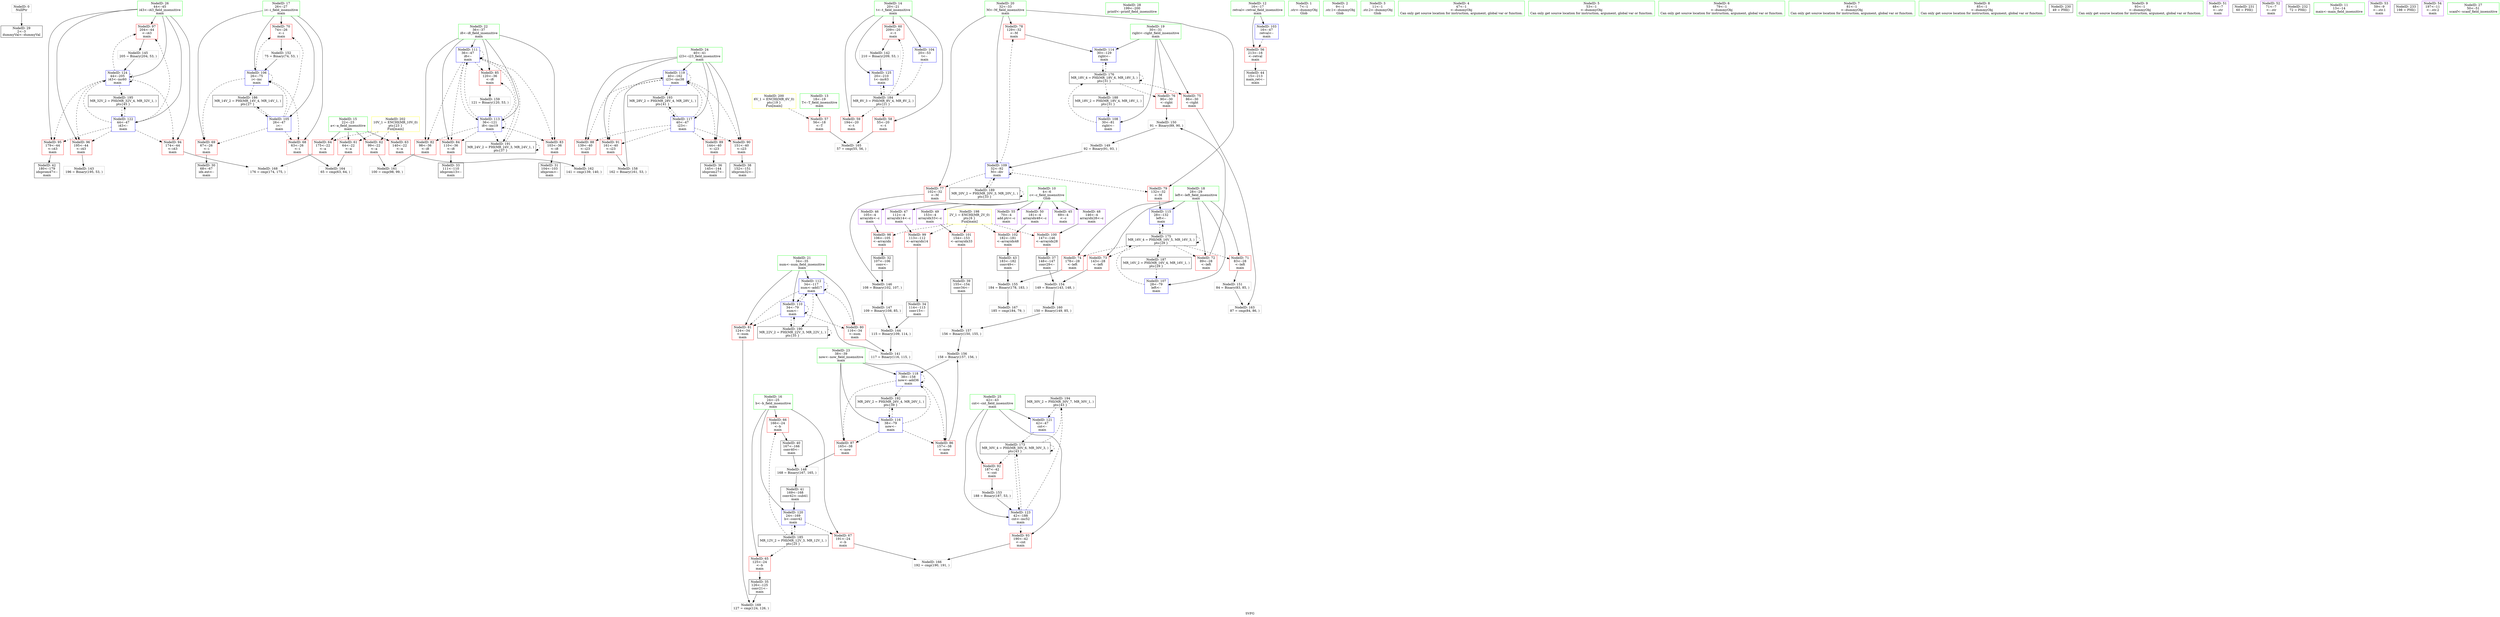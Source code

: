 digraph "SVFG" {
	label="SVFG";

	Node0x564a0f367710 [shape=record,color=grey,label="{NodeID: 0\nNullPtr}"];
	Node0x564a0f367710 -> Node0x564a0f367c80[style=solid];
	Node0x564a0f384980 [shape=record,color=red,label="{NodeID: 97\n204\<--44\n\<--i43\nmain\n}"];
	Node0x564a0f384980 -> Node0x564a0f38b970[style=solid];
	Node0x564a0f3667a0 [shape=record,color=green,label="{NodeID: 14\n20\<--21\nt\<--t_field_insensitive\nmain\n}"];
	Node0x564a0f3667a0 -> Node0x564a0f3860f0[style=solid];
	Node0x564a0f3667a0 -> Node0x564a0f3861c0[style=solid];
	Node0x564a0f3667a0 -> Node0x564a0f386290[style=solid];
	Node0x564a0f3667a0 -> Node0x564a0f384f30[style=solid];
	Node0x564a0f3667a0 -> Node0x564a0f38a780[style=solid];
	Node0x564a0f388de0 [shape=record,color=black,label="{NodeID: 194\nMR_30V_2 = PHI(MR_30V_7, MR_30V_1, )\npts\{43 \}\n}"];
	Node0x564a0f388de0 -> Node0x564a0f38a440[style=dashed];
	Node0x564a0f3854e0 [shape=record,color=blue,label="{NodeID: 111\n36\<--47\ni8\<--\nmain\n}"];
	Node0x564a0f3854e0 -> Node0x564a0f387470[style=dashed];
	Node0x564a0f3854e0 -> Node0x564a0f387540[style=dashed];
	Node0x564a0f3854e0 -> Node0x564a0f387610[style=dashed];
	Node0x564a0f3854e0 -> Node0x564a0f3876e0[style=dashed];
	Node0x564a0f3854e0 -> Node0x564a0f3854e0[style=dashed];
	Node0x564a0f3854e0 -> Node0x564a0f385680[style=dashed];
	Node0x564a0f3854e0 -> Node0x564a0f39a990[style=dashed];
	Node0x564a0f367bb0 [shape=record,color=green,label="{NodeID: 28\n199\<--200\nprintf\<--printf_field_insensitive\n}"];
	Node0x564a0f38a780 [shape=record,color=blue,label="{NodeID: 125\n20\<--210\nt\<--inc63\nmain\n}"];
	Node0x564a0f38a780 -> Node0x564a0f398690[style=dashed];
	Node0x564a0f3843d0 [shape=record,color=black,label="{NodeID: 42\n180\<--179\nidxprom47\<--\nmain\n}"];
	Node0x564a0f385f50 [shape=record,color=red,label="{NodeID: 56\n213\<--16\n\<--retval\nmain\n}"];
	Node0x564a0f385f50 -> Node0x564a0f384570[style=solid];
	Node0x564a0f38c570 [shape=record,color=grey,label="{NodeID: 153\n188 = Binary(187, 53, )\n}"];
	Node0x564a0f38c570 -> Node0x564a0f38a5e0[style=solid];
	Node0x564a0f386ab0 [shape=record,color=red,label="{NodeID: 70\n74\<--26\n\<--i\nmain\n}"];
	Node0x564a0f386ab0 -> Node0x564a0f38c3f0[style=solid];
	Node0x564a0f38da70 [shape=record,color=grey,label="{NodeID: 167\n185 = cmp(184, 79, )\n}"];
	Node0x564a0f387610 [shape=record,color=red,label="{NodeID: 84\n110\<--36\n\<--i8\nmain\n}"];
	Node0x564a0f387610 -> Node0x564a0f383c80[style=solid];
	Node0x564a0f3669c0 [shape=record,color=green,label="{NodeID: 1\n7\<--1\n.str\<--dummyObj\nGlob }"];
	Node0x564a0f384a50 [shape=record,color=red,label="{NodeID: 98\n106\<--105\n\<--arrayidx\nmain\n}"];
	Node0x564a0f384a50 -> Node0x564a0f367ef0[style=solid];
	Node0x564a0f366870 [shape=record,color=green,label="{NodeID: 15\n22\<--23\na\<--a_field_insensitive\nmain\n}"];
	Node0x564a0f366870 -> Node0x564a0f386360[style=solid];
	Node0x564a0f366870 -> Node0x564a0f386430[style=solid];
	Node0x564a0f366870 -> Node0x564a0f386500[style=solid];
	Node0x564a0f366870 -> Node0x564a0f3865d0[style=solid];
	Node0x564a0f388ed0 [shape=record,color=black,label="{NodeID: 195\nMR_32V_2 = PHI(MR_32V_4, MR_32V_1, )\npts\{45 \}\n}"];
	Node0x564a0f388ed0 -> Node0x564a0f38a510[style=dashed];
	Node0x564a0f3855b0 [shape=record,color=blue,label="{NodeID: 112\n34\<--117\nnum\<--add17\nmain\n}"];
	Node0x564a0f3855b0 -> Node0x564a0f3872d0[style=dashed];
	Node0x564a0f3855b0 -> Node0x564a0f3873a0[style=dashed];
	Node0x564a0f3855b0 -> Node0x564a0f385410[style=dashed];
	Node0x564a0f3855b0 -> Node0x564a0f3855b0[style=dashed];
	Node0x564a0f3855b0 -> Node0x564a0f39a490[style=dashed];
	Node0x564a0f367c80 [shape=record,color=black,label="{NodeID: 29\n2\<--3\ndummyVal\<--dummyVal\n}"];
	Node0x564a0f3844a0 [shape=record,color=black,label="{NodeID: 43\n183\<--182\nconv49\<--\nmain\n}"];
	Node0x564a0f3844a0 -> Node0x564a0f38c870[style=solid];
	Node0x564a0f386020 [shape=record,color=red,label="{NodeID: 57\n56\<--18\n\<--T\nmain\n}"];
	Node0x564a0f386020 -> Node0x564a0f38d770[style=solid];
	Node0x564a0f38c6f0 [shape=record,color=grey,label="{NodeID: 154\n149 = Binary(143, 148, )\n}"];
	Node0x564a0f38c6f0 -> Node0x564a0f38cff0[style=solid];
	Node0x564a0f386b80 [shape=record,color=red,label="{NodeID: 71\n83\<--28\n\<--left\nmain\n}"];
	Node0x564a0f386b80 -> Node0x564a0f38c270[style=solid];
	Node0x564a0f38dbf0 [shape=record,color=grey,label="{NodeID: 168\n176 = cmp(174, 175, )\n}"];
	Node0x564a0f3876e0 [shape=record,color=red,label="{NodeID: 85\n120\<--36\n\<--i8\nmain\n}"];
	Node0x564a0f3876e0 -> Node0x564a0f38ce70[style=solid];
	Node0x564a0f366f50 [shape=record,color=green,label="{NodeID: 2\n9\<--1\n.str.1\<--dummyObj\nGlob }"];
	Node0x564a0f384b20 [shape=record,color=red,label="{NodeID: 99\n113\<--112\n\<--arrayidx14\nmain\n}"];
	Node0x564a0f384b20 -> Node0x564a0f383d50[style=solid];
	Node0x564a0f367ff0 [shape=record,color=green,label="{NodeID: 16\n24\<--25\nb\<--b_field_insensitive\nmain\n}"];
	Node0x564a0f367ff0 -> Node0x564a0f3866a0[style=solid];
	Node0x564a0f367ff0 -> Node0x564a0f386770[style=solid];
	Node0x564a0f367ff0 -> Node0x564a0f386840[style=solid];
	Node0x564a0f367ff0 -> Node0x564a0f38a370[style=solid];
	Node0x564a0f385680 [shape=record,color=blue,label="{NodeID: 113\n36\<--121\ni8\<--inc19\nmain\n}"];
	Node0x564a0f385680 -> Node0x564a0f387470[style=dashed];
	Node0x564a0f385680 -> Node0x564a0f387540[style=dashed];
	Node0x564a0f385680 -> Node0x564a0f387610[style=dashed];
	Node0x564a0f385680 -> Node0x564a0f3876e0[style=dashed];
	Node0x564a0f385680 -> Node0x564a0f3854e0[style=dashed];
	Node0x564a0f385680 -> Node0x564a0f385680[style=dashed];
	Node0x564a0f385680 -> Node0x564a0f39a990[style=dashed];
	Node0x564a0f367d50 [shape=record,color=black,label="{NodeID: 30\n68\<--67\nidx.ext\<--\nmain\n}"];
	Node0x564a0f384570 [shape=record,color=black,label="{NodeID: 44\n15\<--213\nmain_ret\<--\nmain\n}"];
	Node0x564a0f38b370 [shape=record,color=grey,label="{NodeID: 141\n117 = Binary(116, 115, )\n}"];
	Node0x564a0f38b370 -> Node0x564a0f3855b0[style=solid];
	Node0x564a0f3860f0 [shape=record,color=red,label="{NodeID: 58\n55\<--20\n\<--t\nmain\n}"];
	Node0x564a0f3860f0 -> Node0x564a0f38d770[style=solid];
	Node0x564a0f38c870 [shape=record,color=grey,label="{NodeID: 155\n184 = Binary(178, 183, )\n}"];
	Node0x564a0f38c870 -> Node0x564a0f38da70[style=solid];
	Node0x564a0f386c50 [shape=record,color=red,label="{NodeID: 72\n89\<--28\n\<--left\nmain\n}"];
	Node0x564a0f386c50 -> Node0x564a0f38c0f0[style=solid];
	Node0x564a0f38dd70 [shape=record,color=grey,label="{NodeID: 169\n127 = cmp(124, 126, )\n}"];
	Node0x564a0f3877b0 [shape=record,color=red,label="{NodeID: 86\n157\<--38\n\<--now\nmain\n}"];
	Node0x564a0f3877b0 -> Node0x564a0f38c9f0[style=solid];
	Node0x564a0f366480 [shape=record,color=green,label="{NodeID: 3\n11\<--1\n.str.2\<--dummyObj\nGlob }"];
	Node0x564a0f384bf0 [shape=record,color=red,label="{NodeID: 100\n147\<--146\n\<--arrayidx28\nmain\n}"];
	Node0x564a0f384bf0 -> Node0x564a0f383fc0[style=solid];
	Node0x564a0f3680c0 [shape=record,color=green,label="{NodeID: 17\n26\<--27\ni\<--i_field_insensitive\nmain\n}"];
	Node0x564a0f3680c0 -> Node0x564a0f386910[style=solid];
	Node0x564a0f3680c0 -> Node0x564a0f3869e0[style=solid];
	Node0x564a0f3680c0 -> Node0x564a0f386ab0[style=solid];
	Node0x564a0f3680c0 -> Node0x564a0f385000[style=solid];
	Node0x564a0f3680c0 -> Node0x564a0f3850d0[style=solid];
	Node0x564a0f385750 [shape=record,color=blue,label="{NodeID: 114\n30\<--129\nright\<--\nmain\n}"];
	Node0x564a0f385750 -> Node0x564a0f395e90[style=dashed];
	Node0x564a0f367e20 [shape=record,color=black,label="{NodeID: 31\n104\<--103\nidxprom\<--\nmain\n}"];
	Node0x564a0f384640 [shape=record,color=purple,label="{NodeID: 45\n69\<--4\n\<--c\nmain\n}"];
	Node0x564a0f38b4f0 [shape=record,color=grey,label="{NodeID: 142\n210 = Binary(209, 53, )\n}"];
	Node0x564a0f38b4f0 -> Node0x564a0f38a780[style=solid];
	Node0x564a0f3861c0 [shape=record,color=red,label="{NodeID: 59\n194\<--20\n\<--t\nmain\n}"];
	Node0x564a0f38c9f0 [shape=record,color=grey,label="{NodeID: 156\n158 = Binary(157, 156, )\n}"];
	Node0x564a0f38c9f0 -> Node0x564a0f38a1d0[style=solid];
	Node0x564a0f386d20 [shape=record,color=red,label="{NodeID: 73\n143\<--28\n\<--left\nmain\n}"];
	Node0x564a0f386d20 -> Node0x564a0f38c6f0[style=solid];
	Node0x564a0f387880 [shape=record,color=red,label="{NodeID: 87\n165\<--38\n\<--now\nmain\n}"];
	Node0x564a0f387880 -> Node0x564a0f38bdf0[style=solid];
	Node0x564a0f366510 [shape=record,color=green,label="{NodeID: 4\n47\<--1\n\<--dummyObj\nCan only get source location for instruction, argument, global var or function.}"];
	Node0x564a0f398690 [shape=record,color=black,label="{NodeID: 184\nMR_8V_3 = PHI(MR_8V_4, MR_8V_2, )\npts\{21 \}\n}"];
	Node0x564a0f398690 -> Node0x564a0f3860f0[style=dashed];
	Node0x564a0f398690 -> Node0x564a0f3861c0[style=dashed];
	Node0x564a0f398690 -> Node0x564a0f386290[style=dashed];
	Node0x564a0f398690 -> Node0x564a0f38a780[style=dashed];
	Node0x564a0f384cc0 [shape=record,color=red,label="{NodeID: 101\n154\<--153\n\<--arrayidx33\nmain\n}"];
	Node0x564a0f384cc0 -> Node0x564a0f384160[style=solid];
	Node0x564a0f368190 [shape=record,color=green,label="{NodeID: 18\n28\<--29\nleft\<--left_field_insensitive\nmain\n}"];
	Node0x564a0f368190 -> Node0x564a0f386b80[style=solid];
	Node0x564a0f368190 -> Node0x564a0f386c50[style=solid];
	Node0x564a0f368190 -> Node0x564a0f386d20[style=solid];
	Node0x564a0f368190 -> Node0x564a0f386df0[style=solid];
	Node0x564a0f368190 -> Node0x564a0f3851a0[style=solid];
	Node0x564a0f368190 -> Node0x564a0f385820[style=solid];
	Node0x564a0f39e0b0 [shape=record,color=yellow,style=double,label="{NodeID: 198\n2V_1 = ENCHI(MR_2V_0)\npts\{6 \}\nFun[main]}"];
	Node0x564a0f39e0b0 -> Node0x564a0f384a50[style=dashed];
	Node0x564a0f39e0b0 -> Node0x564a0f384b20[style=dashed];
	Node0x564a0f39e0b0 -> Node0x564a0f384bf0[style=dashed];
	Node0x564a0f39e0b0 -> Node0x564a0f384cc0[style=dashed];
	Node0x564a0f39e0b0 -> Node0x564a0f384d90[style=dashed];
	Node0x564a0f385820 [shape=record,color=blue,label="{NodeID: 115\n28\<--132\nleft\<--\nmain\n}"];
	Node0x564a0f385820 -> Node0x564a0f395990[style=dashed];
	Node0x564a0f367ef0 [shape=record,color=black,label="{NodeID: 32\n107\<--106\nconv\<--\nmain\n}"];
	Node0x564a0f367ef0 -> Node0x564a0f38baf0[style=solid];
	Node0x564a0f384710 [shape=record,color=purple,label="{NodeID: 46\n105\<--4\narrayidx\<--c\nmain\n}"];
	Node0x564a0f384710 -> Node0x564a0f384a50[style=solid];
	Node0x564a0f38b670 [shape=record,color=grey,label="{NodeID: 143\n196 = Binary(195, 53, )\n}"];
	Node0x564a0f386290 [shape=record,color=red,label="{NodeID: 60\n209\<--20\n\<--t\nmain\n}"];
	Node0x564a0f386290 -> Node0x564a0f38b4f0[style=solid];
	Node0x564a0f38cb70 [shape=record,color=grey,label="{NodeID: 157\n156 = Binary(150, 155, )\n}"];
	Node0x564a0f38cb70 -> Node0x564a0f38c9f0[style=solid];
	Node0x564a0f386df0 [shape=record,color=red,label="{NodeID: 74\n178\<--28\n\<--left\nmain\n}"];
	Node0x564a0f386df0 -> Node0x564a0f38c870[style=solid];
	Node0x564a0f387950 [shape=record,color=red,label="{NodeID: 88\n139\<--40\n\<--i23\nmain\n}"];
	Node0x564a0f387950 -> Node0x564a0f38d2f0[style=solid];
	Node0x564a0f367570 [shape=record,color=green,label="{NodeID: 5\n53\<--1\n\<--dummyObj\nCan only get source location for instruction, argument, global var or function.}"];
	Node0x564a0f398b90 [shape=record,color=black,label="{NodeID: 185\nMR_12V_2 = PHI(MR_12V_3, MR_12V_1, )\npts\{25 \}\n}"];
	Node0x564a0f398b90 -> Node0x564a0f3866a0[style=dashed];
	Node0x564a0f398b90 -> Node0x564a0f386770[style=dashed];
	Node0x564a0f398b90 -> Node0x564a0f38a370[style=dashed];
	Node0x564a0f384d90 [shape=record,color=red,label="{NodeID: 102\n182\<--181\n\<--arrayidx48\nmain\n}"];
	Node0x564a0f384d90 -> Node0x564a0f3844a0[style=solid];
	Node0x564a0f368260 [shape=record,color=green,label="{NodeID: 19\n30\<--31\nright\<--right_field_insensitive\nmain\n}"];
	Node0x564a0f368260 -> Node0x564a0f386ec0[style=solid];
	Node0x564a0f368260 -> Node0x564a0f386f90[style=solid];
	Node0x564a0f368260 -> Node0x564a0f385270[style=solid];
	Node0x564a0f368260 -> Node0x564a0f385750[style=solid];
	Node0x564a0f38a030 [shape=record,color=blue,label="{NodeID: 116\n38\<--79\nnow\<--\nmain\n}"];
	Node0x564a0f38a030 -> Node0x564a0f3877b0[style=dashed];
	Node0x564a0f38a030 -> Node0x564a0f387880[style=dashed];
	Node0x564a0f38a030 -> Node0x564a0f38a1d0[style=dashed];
	Node0x564a0f38a030 -> Node0x564a0f3883e0[style=dashed];
	Node0x564a0f383c80 [shape=record,color=black,label="{NodeID: 33\n111\<--110\nidxprom13\<--\nmain\n}"];
	Node0x564a0f3847e0 [shape=record,color=purple,label="{NodeID: 47\n112\<--4\narrayidx14\<--c\nmain\n}"];
	Node0x564a0f3847e0 -> Node0x564a0f384b20[style=solid];
	Node0x564a0f38b7f0 [shape=record,color=grey,label="{NodeID: 144\n115 = Binary(109, 114, )\n}"];
	Node0x564a0f38b7f0 -> Node0x564a0f38b370[style=solid];
	Node0x564a0f386360 [shape=record,color=red,label="{NodeID: 61\n64\<--22\n\<--a\nmain\n}"];
	Node0x564a0f386360 -> Node0x564a0f38d5f0[style=solid];
	Node0x564a0f38ccf0 [shape=record,color=grey,label="{NodeID: 158\n162 = Binary(161, 53, )\n}"];
	Node0x564a0f38ccf0 -> Node0x564a0f38a2a0[style=solid];
	Node0x564a0f386ec0 [shape=record,color=red,label="{NodeID: 75\n86\<--30\n\<--right\nmain\n}"];
	Node0x564a0f386ec0 -> Node0x564a0f38d470[style=solid];
	Node0x564a0f387a20 [shape=record,color=red,label="{NodeID: 89\n144\<--40\n\<--i23\nmain\n}"];
	Node0x564a0f387a20 -> Node0x564a0f383ef0[style=solid];
	Node0x564a0f367600 [shape=record,color=green,label="{NodeID: 6\n79\<--1\n\<--dummyObj\nCan only get source location for instruction, argument, global var or function.}"];
	Node0x564a0f399090 [shape=record,color=black,label="{NodeID: 186\nMR_14V_2 = PHI(MR_14V_4, MR_14V_1, )\npts\{27 \}\n}"];
	Node0x564a0f399090 -> Node0x564a0f385000[style=dashed];
	Node0x564a0f384e60 [shape=record,color=blue,label="{NodeID: 103\n16\<--47\nretval\<--\nmain\n}"];
	Node0x564a0f384e60 -> Node0x564a0f385f50[style=dashed];
	Node0x564a0f368330 [shape=record,color=green,label="{NodeID: 20\n32\<--33\nM\<--M_field_insensitive\nmain\n}"];
	Node0x564a0f368330 -> Node0x564a0f387060[style=solid];
	Node0x564a0f368330 -> Node0x564a0f387130[style=solid];
	Node0x564a0f368330 -> Node0x564a0f387200[style=solid];
	Node0x564a0f368330 -> Node0x564a0f385340[style=solid];
	Node0x564a0f39ecb0 [shape=record,color=yellow,style=double,label="{NodeID: 200\n6V_1 = ENCHI(MR_6V_0)\npts\{19 \}\nFun[main]}"];
	Node0x564a0f39ecb0 -> Node0x564a0f386020[style=dashed];
	Node0x564a0f38a100 [shape=record,color=blue,label="{NodeID: 117\n40\<--47\ni23\<--\nmain\n}"];
	Node0x564a0f38a100 -> Node0x564a0f387950[style=dashed];
	Node0x564a0f38a100 -> Node0x564a0f387a20[style=dashed];
	Node0x564a0f38a100 -> Node0x564a0f387af0[style=dashed];
	Node0x564a0f38a100 -> Node0x564a0f387bc0[style=dashed];
	Node0x564a0f38a100 -> Node0x564a0f38a2a0[style=dashed];
	Node0x564a0f38a100 -> Node0x564a0f3888e0[style=dashed];
	Node0x564a0f383d50 [shape=record,color=black,label="{NodeID: 34\n114\<--113\nconv15\<--\nmain\n}"];
	Node0x564a0f383d50 -> Node0x564a0f38b7f0[style=solid];
	Node0x564a0f3858d0 [shape=record,color=purple,label="{NodeID: 48\n146\<--4\narrayidx28\<--c\nmain\n}"];
	Node0x564a0f3858d0 -> Node0x564a0f384bf0[style=solid];
	Node0x564a0f38b970 [shape=record,color=grey,label="{NodeID: 145\n205 = Binary(204, 53, )\n}"];
	Node0x564a0f38b970 -> Node0x564a0f38a6b0[style=solid];
	Node0x564a0f386430 [shape=record,color=red,label="{NodeID: 62\n99\<--22\n\<--a\nmain\n}"];
	Node0x564a0f386430 -> Node0x564a0f38d170[style=solid];
	Node0x564a0f38ce70 [shape=record,color=grey,label="{NodeID: 159\n121 = Binary(120, 53, )\n}"];
	Node0x564a0f38ce70 -> Node0x564a0f385680[style=solid];
	Node0x564a0f386f90 [shape=record,color=red,label="{NodeID: 76\n90\<--30\n\<--right\nmain\n}"];
	Node0x564a0f386f90 -> Node0x564a0f38c0f0[style=solid];
	Node0x564a0f394f90 [shape=record,color=black,label="{NodeID: 173\nMR_30V_4 = PHI(MR_30V_6, MR_30V_3, )\npts\{43 \}\n}"];
	Node0x564a0f394f90 -> Node0x564a0f387c90[style=dashed];
	Node0x564a0f394f90 -> Node0x564a0f38a5e0[style=dashed];
	Node0x564a0f394f90 -> Node0x564a0f394f90[style=dashed];
	Node0x564a0f394f90 -> Node0x564a0f388de0[style=dashed];
	Node0x564a0f387af0 [shape=record,color=red,label="{NodeID: 90\n151\<--40\n\<--i23\nmain\n}"];
	Node0x564a0f387af0 -> Node0x564a0f384090[style=solid];
	Node0x564a0f383360 [shape=record,color=green,label="{NodeID: 7\n81\<--1\n\<--dummyObj\nCan only get source location for instruction, argument, global var or function.}"];
	Node0x564a0f399590 [shape=record,color=black,label="{NodeID: 187\nMR_16V_2 = PHI(MR_16V_4, MR_16V_1, )\npts\{29 \}\n}"];
	Node0x564a0f399590 -> Node0x564a0f3851a0[style=dashed];
	Node0x564a0f384f30 [shape=record,color=blue,label="{NodeID: 104\n20\<--53\nt\<--\nmain\n}"];
	Node0x564a0f384f30 -> Node0x564a0f398690[style=dashed];
	Node0x564a0f368400 [shape=record,color=green,label="{NodeID: 21\n34\<--35\nnum\<--num_field_insensitive\nmain\n}"];
	Node0x564a0f368400 -> Node0x564a0f3872d0[style=solid];
	Node0x564a0f368400 -> Node0x564a0f3873a0[style=solid];
	Node0x564a0f368400 -> Node0x564a0f385410[style=solid];
	Node0x564a0f368400 -> Node0x564a0f3855b0[style=solid];
	Node0x564a0f38a1d0 [shape=record,color=blue,label="{NodeID: 118\n38\<--158\nnow\<--add36\nmain\n}"];
	Node0x564a0f38a1d0 -> Node0x564a0f3877b0[style=dashed];
	Node0x564a0f38a1d0 -> Node0x564a0f387880[style=dashed];
	Node0x564a0f38a1d0 -> Node0x564a0f38a1d0[style=dashed];
	Node0x564a0f38a1d0 -> Node0x564a0f3883e0[style=dashed];
	Node0x564a0f383e20 [shape=record,color=black,label="{NodeID: 35\n126\<--125\nconv21\<--\nmain\n}"];
	Node0x564a0f383e20 -> Node0x564a0f38dd70[style=solid];
	Node0x564a0f3859a0 [shape=record,color=purple,label="{NodeID: 49\n153\<--4\narrayidx33\<--c\nmain\n}"];
	Node0x564a0f3859a0 -> Node0x564a0f384cc0[style=solid];
	Node0x564a0f38baf0 [shape=record,color=grey,label="{NodeID: 146\n108 = Binary(102, 107, )\n}"];
	Node0x564a0f38baf0 -> Node0x564a0f38bc70[style=solid];
	Node0x564a0f386500 [shape=record,color=red,label="{NodeID: 63\n140\<--22\n\<--a\nmain\n}"];
	Node0x564a0f386500 -> Node0x564a0f38d2f0[style=solid];
	Node0x564a0f38cff0 [shape=record,color=grey,label="{NodeID: 160\n150 = Binary(149, 85, )\n}"];
	Node0x564a0f38cff0 -> Node0x564a0f38cb70[style=solid];
	Node0x564a0f387060 [shape=record,color=red,label="{NodeID: 77\n102\<--32\n\<--M\nmain\n}"];
	Node0x564a0f387060 -> Node0x564a0f38baf0[style=solid];
	Node0x564a0f387bc0 [shape=record,color=red,label="{NodeID: 91\n161\<--40\n\<--i23\nmain\n}"];
	Node0x564a0f387bc0 -> Node0x564a0f38ccf0[style=solid];
	Node0x564a0f3833f0 [shape=record,color=green,label="{NodeID: 8\n85\<--1\n\<--dummyObj\nCan only get source location for instruction, argument, global var or function.}"];
	Node0x564a0f399a90 [shape=record,color=black,label="{NodeID: 188\nMR_18V_2 = PHI(MR_18V_4, MR_18V_1, )\npts\{31 \}\n}"];
	Node0x564a0f399a90 -> Node0x564a0f385270[style=dashed];
	Node0x564a0f385000 [shape=record,color=blue,label="{NodeID: 105\n26\<--47\ni\<--\nmain\n}"];
	Node0x564a0f385000 -> Node0x564a0f386910[style=dashed];
	Node0x564a0f385000 -> Node0x564a0f3869e0[style=dashed];
	Node0x564a0f385000 -> Node0x564a0f386ab0[style=dashed];
	Node0x564a0f385000 -> Node0x564a0f3850d0[style=dashed];
	Node0x564a0f385000 -> Node0x564a0f399090[style=dashed];
	Node0x564a0f3684d0 [shape=record,color=green,label="{NodeID: 22\n36\<--37\ni8\<--i8_field_insensitive\nmain\n}"];
	Node0x564a0f3684d0 -> Node0x564a0f387470[style=solid];
	Node0x564a0f3684d0 -> Node0x564a0f387540[style=solid];
	Node0x564a0f3684d0 -> Node0x564a0f387610[style=solid];
	Node0x564a0f3684d0 -> Node0x564a0f3876e0[style=solid];
	Node0x564a0f3684d0 -> Node0x564a0f3854e0[style=solid];
	Node0x564a0f3684d0 -> Node0x564a0f385680[style=solid];
	Node0x564a0f39ee70 [shape=record,color=yellow,style=double,label="{NodeID: 202\n10V_1 = ENCHI(MR_10V_0)\npts\{23 \}\nFun[main]}"];
	Node0x564a0f39ee70 -> Node0x564a0f386360[style=dashed];
	Node0x564a0f39ee70 -> Node0x564a0f386430[style=dashed];
	Node0x564a0f39ee70 -> Node0x564a0f386500[style=dashed];
	Node0x564a0f39ee70 -> Node0x564a0f3865d0[style=dashed];
	Node0x564a0f38a2a0 [shape=record,color=blue,label="{NodeID: 119\n40\<--162\ni23\<--inc38\nmain\n}"];
	Node0x564a0f38a2a0 -> Node0x564a0f387950[style=dashed];
	Node0x564a0f38a2a0 -> Node0x564a0f387a20[style=dashed];
	Node0x564a0f38a2a0 -> Node0x564a0f387af0[style=dashed];
	Node0x564a0f38a2a0 -> Node0x564a0f387bc0[style=dashed];
	Node0x564a0f38a2a0 -> Node0x564a0f38a2a0[style=dashed];
	Node0x564a0f38a2a0 -> Node0x564a0f3888e0[style=dashed];
	Node0x564a0f383ef0 [shape=record,color=black,label="{NodeID: 36\n145\<--144\nidxprom27\<--\nmain\n}"];
	Node0x564a0f385a70 [shape=record,color=purple,label="{NodeID: 50\n181\<--4\narrayidx48\<--c\nmain\n}"];
	Node0x564a0f385a70 -> Node0x564a0f384d90[style=solid];
	Node0x564a0f193860 [shape=record,color=black,label="{NodeID: 230\n49 = PHI()\n}"];
	Node0x564a0f38bc70 [shape=record,color=grey,label="{NodeID: 147\n109 = Binary(108, 85, )\n}"];
	Node0x564a0f38bc70 -> Node0x564a0f38b7f0[style=solid];
	Node0x564a0f3865d0 [shape=record,color=red,label="{NodeID: 64\n175\<--22\n\<--a\nmain\n}"];
	Node0x564a0f3865d0 -> Node0x564a0f38dbf0[style=solid];
	Node0x564a0f38d170 [shape=record,color=grey,label="{NodeID: 161\n100 = cmp(98, 99, )\n}"];
	Node0x564a0f387130 [shape=record,color=red,label="{NodeID: 78\n129\<--32\n\<--M\nmain\n}"];
	Node0x564a0f387130 -> Node0x564a0f385750[style=solid];
	Node0x564a0f395990 [shape=record,color=black,label="{NodeID: 175\nMR_16V_4 = PHI(MR_16V_5, MR_16V_3, )\npts\{29 \}\n}"];
	Node0x564a0f395990 -> Node0x564a0f386b80[style=dashed];
	Node0x564a0f395990 -> Node0x564a0f386c50[style=dashed];
	Node0x564a0f395990 -> Node0x564a0f386d20[style=dashed];
	Node0x564a0f395990 -> Node0x564a0f386df0[style=dashed];
	Node0x564a0f395990 -> Node0x564a0f385820[style=dashed];
	Node0x564a0f395990 -> Node0x564a0f395990[style=dashed];
	Node0x564a0f395990 -> Node0x564a0f399590[style=dashed];
	Node0x564a0f387c90 [shape=record,color=red,label="{NodeID: 92\n187\<--42\n\<--cnt\nmain\n}"];
	Node0x564a0f387c90 -> Node0x564a0f38c570[style=solid];
	Node0x564a0f3836a0 [shape=record,color=green,label="{NodeID: 9\n93\<--1\n\<--dummyObj\nCan only get source location for instruction, argument, global var or function.}"];
	Node0x564a0f399f90 [shape=record,color=black,label="{NodeID: 189\nMR_20V_2 = PHI(MR_20V_3, MR_20V_1, )\npts\{33 \}\n}"];
	Node0x564a0f399f90 -> Node0x564a0f385340[style=dashed];
	Node0x564a0f399f90 -> Node0x564a0f399f90[style=dashed];
	Node0x564a0f3850d0 [shape=record,color=blue,label="{NodeID: 106\n26\<--75\ni\<--inc\nmain\n}"];
	Node0x564a0f3850d0 -> Node0x564a0f386910[style=dashed];
	Node0x564a0f3850d0 -> Node0x564a0f3869e0[style=dashed];
	Node0x564a0f3850d0 -> Node0x564a0f386ab0[style=dashed];
	Node0x564a0f3850d0 -> Node0x564a0f3850d0[style=dashed];
	Node0x564a0f3850d0 -> Node0x564a0f399090[style=dashed];
	Node0x564a0f3685a0 [shape=record,color=green,label="{NodeID: 23\n38\<--39\nnow\<--now_field_insensitive\nmain\n}"];
	Node0x564a0f3685a0 -> Node0x564a0f3877b0[style=solid];
	Node0x564a0f3685a0 -> Node0x564a0f387880[style=solid];
	Node0x564a0f3685a0 -> Node0x564a0f38a030[style=solid];
	Node0x564a0f3685a0 -> Node0x564a0f38a1d0[style=solid];
	Node0x564a0f38a370 [shape=record,color=blue,label="{NodeID: 120\n24\<--169\nb\<--conv42\nmain\n}"];
	Node0x564a0f38a370 -> Node0x564a0f386840[style=dashed];
	Node0x564a0f38a370 -> Node0x564a0f398b90[style=dashed];
	Node0x564a0f383fc0 [shape=record,color=black,label="{NodeID: 37\n148\<--147\nconv29\<--\nmain\n}"];
	Node0x564a0f383fc0 -> Node0x564a0f38c6f0[style=solid];
	Node0x564a0f385b40 [shape=record,color=purple,label="{NodeID: 51\n48\<--7\n\<--.str\nmain\n}"];
	Node0x564a0f3ab260 [shape=record,color=black,label="{NodeID: 231\n60 = PHI()\n}"];
	Node0x564a0f38bdf0 [shape=record,color=grey,label="{NodeID: 148\n168 = Binary(167, 165, )\n}"];
	Node0x564a0f38bdf0 -> Node0x564a0f384300[style=solid];
	Node0x564a0f3866a0 [shape=record,color=red,label="{NodeID: 65\n125\<--24\n\<--b\nmain\n}"];
	Node0x564a0f3866a0 -> Node0x564a0f383e20[style=solid];
	Node0x564a0f38d2f0 [shape=record,color=grey,label="{NodeID: 162\n141 = cmp(139, 140, )\n}"];
	Node0x564a0f387200 [shape=record,color=red,label="{NodeID: 79\n132\<--32\n\<--M\nmain\n}"];
	Node0x564a0f387200 -> Node0x564a0f385820[style=solid];
	Node0x564a0f395e90 [shape=record,color=black,label="{NodeID: 176\nMR_18V_4 = PHI(MR_18V_6, MR_18V_3, )\npts\{31 \}\n}"];
	Node0x564a0f395e90 -> Node0x564a0f386ec0[style=dashed];
	Node0x564a0f395e90 -> Node0x564a0f386f90[style=dashed];
	Node0x564a0f395e90 -> Node0x564a0f385750[style=dashed];
	Node0x564a0f395e90 -> Node0x564a0f395e90[style=dashed];
	Node0x564a0f395e90 -> Node0x564a0f399a90[style=dashed];
	Node0x564a0f387d60 [shape=record,color=red,label="{NodeID: 93\n190\<--42\n\<--cnt\nmain\n}"];
	Node0x564a0f387d60 -> Node0x564a0f38d8f0[style=solid];
	Node0x564a0f383770 [shape=record,color=green,label="{NodeID: 10\n4\<--6\nc\<--c_field_insensitive\nGlob }"];
	Node0x564a0f383770 -> Node0x564a0f384640[style=solid];
	Node0x564a0f383770 -> Node0x564a0f384710[style=solid];
	Node0x564a0f383770 -> Node0x564a0f3847e0[style=solid];
	Node0x564a0f383770 -> Node0x564a0f3858d0[style=solid];
	Node0x564a0f383770 -> Node0x564a0f3859a0[style=solid];
	Node0x564a0f383770 -> Node0x564a0f385a70[style=solid];
	Node0x564a0f383770 -> Node0x564a0f385e80[style=solid];
	Node0x564a0f39a490 [shape=record,color=black,label="{NodeID: 190\nMR_22V_2 = PHI(MR_22V_3, MR_22V_1, )\npts\{35 \}\n}"];
	Node0x564a0f39a490 -> Node0x564a0f385410[style=dashed];
	Node0x564a0f39a490 -> Node0x564a0f39a490[style=dashed];
	Node0x564a0f3851a0 [shape=record,color=blue,label="{NodeID: 107\n28\<--79\nleft\<--\nmain\n}"];
	Node0x564a0f3851a0 -> Node0x564a0f395990[style=dashed];
	Node0x564a0f3678b0 [shape=record,color=green,label="{NodeID: 24\n40\<--41\ni23\<--i23_field_insensitive\nmain\n}"];
	Node0x564a0f3678b0 -> Node0x564a0f387950[style=solid];
	Node0x564a0f3678b0 -> Node0x564a0f387a20[style=solid];
	Node0x564a0f3678b0 -> Node0x564a0f387af0[style=solid];
	Node0x564a0f3678b0 -> Node0x564a0f387bc0[style=solid];
	Node0x564a0f3678b0 -> Node0x564a0f38a100[style=solid];
	Node0x564a0f3678b0 -> Node0x564a0f38a2a0[style=solid];
	Node0x564a0f38a440 [shape=record,color=blue,label="{NodeID: 121\n42\<--47\ncnt\<--\nmain\n}"];
	Node0x564a0f38a440 -> Node0x564a0f394f90[style=dashed];
	Node0x564a0f384090 [shape=record,color=black,label="{NodeID: 38\n152\<--151\nidxprom32\<--\nmain\n}"];
	Node0x564a0f385c10 [shape=record,color=purple,label="{NodeID: 52\n71\<--7\n\<--.str\nmain\n}"];
	Node0x564a0f3ab360 [shape=record,color=black,label="{NodeID: 232\n72 = PHI()\n}"];
	Node0x564a0f38bf70 [shape=record,color=grey,label="{NodeID: 149\n92 = Binary(91, 93, )\n}"];
	Node0x564a0f38bf70 -> Node0x564a0f385340[style=solid];
	Node0x564a0f386770 [shape=record,color=red,label="{NodeID: 66\n166\<--24\n\<--b\nmain\n}"];
	Node0x564a0f386770 -> Node0x564a0f384230[style=solid];
	Node0x564a0f38d470 [shape=record,color=grey,label="{NodeID: 163\n87 = cmp(84, 86, )\n}"];
	Node0x564a0f3872d0 [shape=record,color=red,label="{NodeID: 80\n116\<--34\n\<--num\nmain\n}"];
	Node0x564a0f3872d0 -> Node0x564a0f38b370[style=solid];
	Node0x564a0f387e30 [shape=record,color=red,label="{NodeID: 94\n174\<--44\n\<--i43\nmain\n}"];
	Node0x564a0f387e30 -> Node0x564a0f38dbf0[style=solid];
	Node0x564a0f383840 [shape=record,color=green,label="{NodeID: 11\n13\<--14\nmain\<--main_field_insensitive\n}"];
	Node0x564a0f39a990 [shape=record,color=black,label="{NodeID: 191\nMR_24V_2 = PHI(MR_24V_3, MR_24V_1, )\npts\{37 \}\n}"];
	Node0x564a0f39a990 -> Node0x564a0f3854e0[style=dashed];
	Node0x564a0f39a990 -> Node0x564a0f39a990[style=dashed];
	Node0x564a0f385270 [shape=record,color=blue,label="{NodeID: 108\n30\<--81\nright\<--\nmain\n}"];
	Node0x564a0f385270 -> Node0x564a0f395e90[style=dashed];
	Node0x564a0f367940 [shape=record,color=green,label="{NodeID: 25\n42\<--43\ncnt\<--cnt_field_insensitive\nmain\n}"];
	Node0x564a0f367940 -> Node0x564a0f387c90[style=solid];
	Node0x564a0f367940 -> Node0x564a0f387d60[style=solid];
	Node0x564a0f367940 -> Node0x564a0f38a440[style=solid];
	Node0x564a0f367940 -> Node0x564a0f38a5e0[style=solid];
	Node0x564a0f38a510 [shape=record,color=blue,label="{NodeID: 122\n44\<--47\ni43\<--\nmain\n}"];
	Node0x564a0f38a510 -> Node0x564a0f387e30[style=dashed];
	Node0x564a0f38a510 -> Node0x564a0f387f00[style=dashed];
	Node0x564a0f38a510 -> Node0x564a0f3848b0[style=dashed];
	Node0x564a0f38a510 -> Node0x564a0f384980[style=dashed];
	Node0x564a0f38a510 -> Node0x564a0f38a6b0[style=dashed];
	Node0x564a0f38a510 -> Node0x564a0f388ed0[style=dashed];
	Node0x564a0f384160 [shape=record,color=black,label="{NodeID: 39\n155\<--154\nconv34\<--\nmain\n}"];
	Node0x564a0f384160 -> Node0x564a0f38cb70[style=solid];
	Node0x564a0f385ce0 [shape=record,color=purple,label="{NodeID: 53\n59\<--9\n\<--.str.1\nmain\n}"];
	Node0x564a0f3ab460 [shape=record,color=black,label="{NodeID: 233\n198 = PHI()\n}"];
	Node0x564a0f38c0f0 [shape=record,color=grey,label="{NodeID: 150\n91 = Binary(89, 90, )\n}"];
	Node0x564a0f38c0f0 -> Node0x564a0f38bf70[style=solid];
	Node0x564a0f386840 [shape=record,color=red,label="{NodeID: 67\n191\<--24\n\<--b\nmain\n}"];
	Node0x564a0f386840 -> Node0x564a0f38d8f0[style=solid];
	Node0x564a0f38d5f0 [shape=record,color=grey,label="{NodeID: 164\n65 = cmp(63, 64, )\n}"];
	Node0x564a0f3873a0 [shape=record,color=red,label="{NodeID: 81\n124\<--34\n\<--num\nmain\n}"];
	Node0x564a0f3873a0 -> Node0x564a0f38dd70[style=solid];
	Node0x564a0f387f00 [shape=record,color=red,label="{NodeID: 95\n179\<--44\n\<--i43\nmain\n}"];
	Node0x564a0f387f00 -> Node0x564a0f3843d0[style=solid];
	Node0x564a0f366600 [shape=record,color=green,label="{NodeID: 12\n16\<--17\nretval\<--retval_field_insensitive\nmain\n}"];
	Node0x564a0f366600 -> Node0x564a0f385f50[style=solid];
	Node0x564a0f366600 -> Node0x564a0f384e60[style=solid];
	Node0x564a0f3883e0 [shape=record,color=black,label="{NodeID: 192\nMR_26V_2 = PHI(MR_26V_4, MR_26V_1, )\npts\{39 \}\n}"];
	Node0x564a0f3883e0 -> Node0x564a0f38a030[style=dashed];
	Node0x564a0f385340 [shape=record,color=blue,label="{NodeID: 109\n32\<--92\nM\<--div\nmain\n}"];
	Node0x564a0f385340 -> Node0x564a0f387060[style=dashed];
	Node0x564a0f385340 -> Node0x564a0f387130[style=dashed];
	Node0x564a0f385340 -> Node0x564a0f387200[style=dashed];
	Node0x564a0f385340 -> Node0x564a0f385340[style=dashed];
	Node0x564a0f385340 -> Node0x564a0f399f90[style=dashed];
	Node0x564a0f367a10 [shape=record,color=green,label="{NodeID: 26\n44\<--45\ni43\<--i43_field_insensitive\nmain\n}"];
	Node0x564a0f367a10 -> Node0x564a0f387e30[style=solid];
	Node0x564a0f367a10 -> Node0x564a0f387f00[style=solid];
	Node0x564a0f367a10 -> Node0x564a0f3848b0[style=solid];
	Node0x564a0f367a10 -> Node0x564a0f384980[style=solid];
	Node0x564a0f367a10 -> Node0x564a0f38a510[style=solid];
	Node0x564a0f367a10 -> Node0x564a0f38a6b0[style=solid];
	Node0x564a0f38a5e0 [shape=record,color=blue,label="{NodeID: 123\n42\<--188\ncnt\<--inc52\nmain\n}"];
	Node0x564a0f38a5e0 -> Node0x564a0f387d60[style=dashed];
	Node0x564a0f38a5e0 -> Node0x564a0f394f90[style=dashed];
	Node0x564a0f38a5e0 -> Node0x564a0f388de0[style=dashed];
	Node0x564a0f384230 [shape=record,color=black,label="{NodeID: 40\n167\<--166\nconv40\<--\nmain\n}"];
	Node0x564a0f384230 -> Node0x564a0f38bdf0[style=solid];
	Node0x564a0f385db0 [shape=record,color=purple,label="{NodeID: 54\n197\<--11\n\<--.str.2\nmain\n}"];
	Node0x564a0f38c270 [shape=record,color=grey,label="{NodeID: 151\n84 = Binary(83, 85, )\n}"];
	Node0x564a0f38c270 -> Node0x564a0f38d470[style=solid];
	Node0x564a0f386910 [shape=record,color=red,label="{NodeID: 68\n63\<--26\n\<--i\nmain\n}"];
	Node0x564a0f386910 -> Node0x564a0f38d5f0[style=solid];
	Node0x564a0f38d770 [shape=record,color=grey,label="{NodeID: 165\n57 = cmp(55, 56, )\n}"];
	Node0x564a0f387470 [shape=record,color=red,label="{NodeID: 82\n98\<--36\n\<--i8\nmain\n}"];
	Node0x564a0f387470 -> Node0x564a0f38d170[style=solid];
	Node0x564a0f3848b0 [shape=record,color=red,label="{NodeID: 96\n195\<--44\n\<--i43\nmain\n}"];
	Node0x564a0f3848b0 -> Node0x564a0f38b670[style=solid];
	Node0x564a0f3666d0 [shape=record,color=green,label="{NodeID: 13\n18\<--19\nT\<--T_field_insensitive\nmain\n}"];
	Node0x564a0f3666d0 -> Node0x564a0f386020[style=solid];
	Node0x564a0f3888e0 [shape=record,color=black,label="{NodeID: 193\nMR_28V_2 = PHI(MR_28V_4, MR_28V_1, )\npts\{41 \}\n}"];
	Node0x564a0f3888e0 -> Node0x564a0f38a100[style=dashed];
	Node0x564a0f385410 [shape=record,color=blue,label="{NodeID: 110\n34\<--79\nnum\<--\nmain\n}"];
	Node0x564a0f385410 -> Node0x564a0f3872d0[style=dashed];
	Node0x564a0f385410 -> Node0x564a0f3873a0[style=dashed];
	Node0x564a0f385410 -> Node0x564a0f385410[style=dashed];
	Node0x564a0f385410 -> Node0x564a0f3855b0[style=dashed];
	Node0x564a0f385410 -> Node0x564a0f39a490[style=dashed];
	Node0x564a0f367ae0 [shape=record,color=green,label="{NodeID: 27\n50\<--51\nscanf\<--scanf_field_insensitive\n}"];
	Node0x564a0f38a6b0 [shape=record,color=blue,label="{NodeID: 124\n44\<--205\ni43\<--inc60\nmain\n}"];
	Node0x564a0f38a6b0 -> Node0x564a0f387e30[style=dashed];
	Node0x564a0f38a6b0 -> Node0x564a0f387f00[style=dashed];
	Node0x564a0f38a6b0 -> Node0x564a0f3848b0[style=dashed];
	Node0x564a0f38a6b0 -> Node0x564a0f384980[style=dashed];
	Node0x564a0f38a6b0 -> Node0x564a0f38a6b0[style=dashed];
	Node0x564a0f38a6b0 -> Node0x564a0f388ed0[style=dashed];
	Node0x564a0f384300 [shape=record,color=black,label="{NodeID: 41\n169\<--168\nconv42\<--sub41\nmain\n}"];
	Node0x564a0f384300 -> Node0x564a0f38a370[style=solid];
	Node0x564a0f385e80 [shape=record,color=purple,label="{NodeID: 55\n70\<--4\nadd.ptr\<--c\nmain\n}"];
	Node0x564a0f38c3f0 [shape=record,color=grey,label="{NodeID: 152\n75 = Binary(74, 53, )\n}"];
	Node0x564a0f38c3f0 -> Node0x564a0f3850d0[style=solid];
	Node0x564a0f3869e0 [shape=record,color=red,label="{NodeID: 69\n67\<--26\n\<--i\nmain\n}"];
	Node0x564a0f3869e0 -> Node0x564a0f367d50[style=solid];
	Node0x564a0f38d8f0 [shape=record,color=grey,label="{NodeID: 166\n192 = cmp(190, 191, )\n}"];
	Node0x564a0f387540 [shape=record,color=red,label="{NodeID: 83\n103\<--36\n\<--i8\nmain\n}"];
	Node0x564a0f387540 -> Node0x564a0f367e20[style=solid];
}
